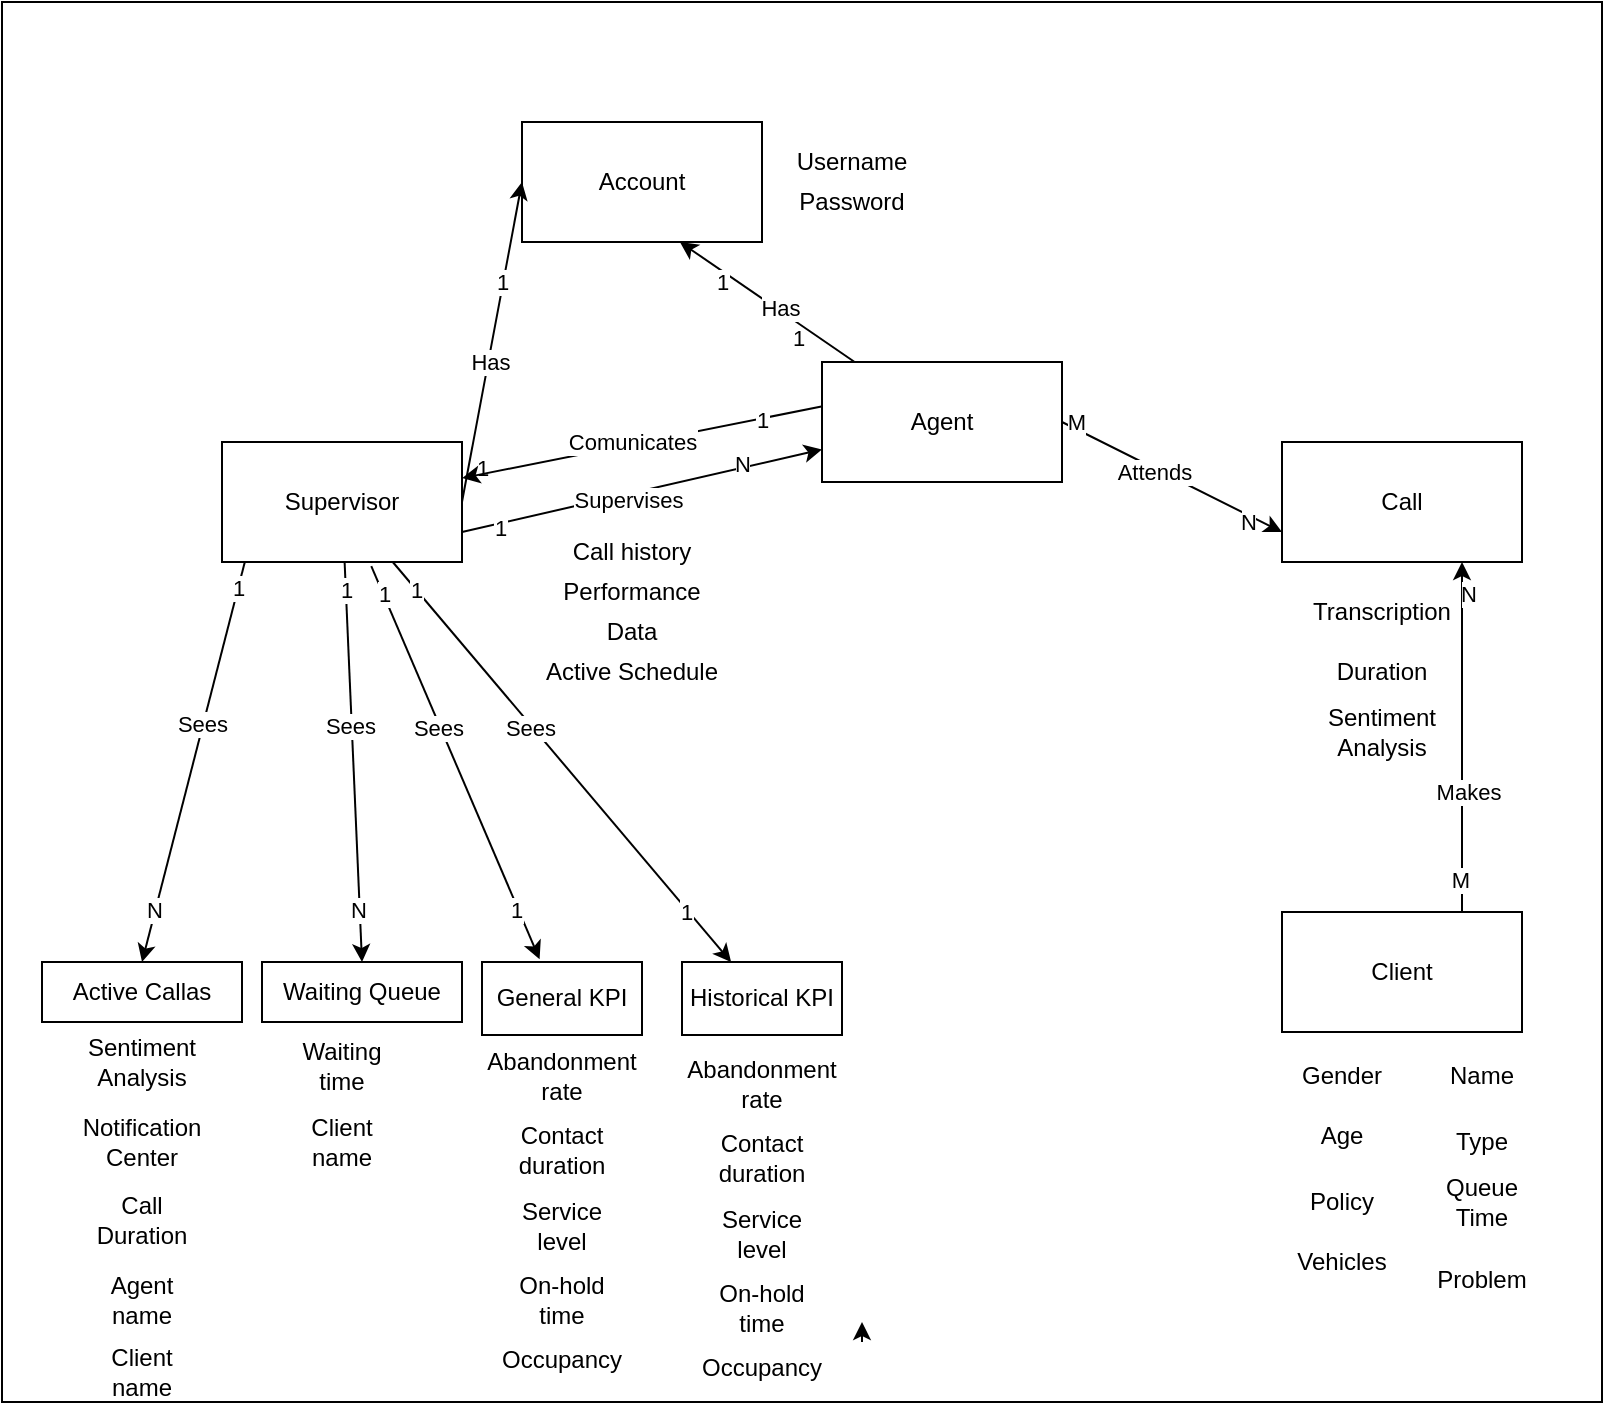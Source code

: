 <mxfile>
    <diagram id="BWRJ-4vlmhh1wDtf3ROd" name="Página-1">
        <mxGraphModel dx="3449" dy="3007" grid="1" gridSize="10" guides="1" tooltips="1" connect="1" arrows="1" fold="1" page="1" pageScale="1" pageWidth="827" pageHeight="1169" math="0" shadow="0">
            <root>
                <mxCell id="0"/>
                <mxCell id="1" parent="0"/>
                <mxCell id="2" value="" style="whiteSpace=wrap;html=1;" parent="1" vertex="1">
                    <mxGeometry x="-813" y="-940" width="800" height="700" as="geometry"/>
                </mxCell>
                <mxCell id="15" value="" style="edgeStyle=none;html=1;exitX=1;exitY=0.75;exitDx=0;exitDy=0;" parent="1" source="3" target="7" edge="1">
                    <mxGeometry x="-493" y="-650" width="60" height="30" as="geometry"/>
                </mxCell>
                <mxCell id="16" value="Supervises" style="edgeLabel;html=1;align=center;verticalAlign=middle;resizable=0;points=[];" parent="15" vertex="1" connectable="0">
                    <mxGeometry x="-0.122" y="-1" relative="1" as="geometry">
                        <mxPoint x="4" y="1" as="offset"/>
                    </mxGeometry>
                </mxCell>
                <mxCell id="46" value="1" style="edgeLabel;html=1;align=center;verticalAlign=middle;resizable=0;points=[];" parent="15" vertex="1" connectable="0">
                    <mxGeometry relative="1" as="geometry">
                        <mxPoint x="-80" y="-12" as="offset"/>
                    </mxGeometry>
                </mxCell>
                <mxCell id="47" value="N" style="edgeLabel;html=1;align=center;verticalAlign=middle;resizable=0;points=[];" parent="15" vertex="1" connectable="0">
                    <mxGeometry relative="1" as="geometry">
                        <mxPoint x="50" y="-14" as="offset"/>
                    </mxGeometry>
                </mxCell>
                <mxCell id="31" style="edgeStyle=none;html=1;entryX=0.5;entryY=0;entryDx=0;entryDy=0;exitX=0.097;exitY=0.986;exitDx=0;exitDy=0;exitPerimeter=0;" parent="1" source="3" target="30" edge="1">
                    <mxGeometry relative="1" as="geometry">
                        <mxPoint x="-463" y="-660" as="sourcePoint"/>
                    </mxGeometry>
                </mxCell>
                <mxCell id="32" value="Sees" style="edgeLabel;html=1;align=center;verticalAlign=middle;resizable=0;points=[];" parent="31" vertex="1" connectable="0">
                    <mxGeometry x="-0.184" y="-1" relative="1" as="geometry">
                        <mxPoint as="offset"/>
                    </mxGeometry>
                </mxCell>
                <mxCell id="44" value="1" style="edgeLabel;html=1;align=center;verticalAlign=middle;resizable=0;points=[];" parent="31" vertex="1" connectable="0">
                    <mxGeometry x="-0.863" relative="1" as="geometry">
                        <mxPoint as="offset"/>
                    </mxGeometry>
                </mxCell>
                <mxCell id="45" value="N" style="edgeLabel;html=1;align=center;verticalAlign=middle;resizable=0;points=[];" parent="31" vertex="1" connectable="0">
                    <mxGeometry x="0.739" y="-1" relative="1" as="geometry">
                        <mxPoint as="offset"/>
                    </mxGeometry>
                </mxCell>
                <mxCell id="3" value="Supervisor" style="whiteSpace=wrap;html=1;" parent="1" vertex="1">
                    <mxGeometry x="-703" y="-720" width="120" height="60" as="geometry"/>
                </mxCell>
                <mxCell id="4" value="Call" style="whiteSpace=wrap;html=1;" parent="1" vertex="1">
                    <mxGeometry x="-173" y="-720" width="120" height="60" as="geometry"/>
                </mxCell>
                <mxCell id="11" style="edgeStyle=none;html=1;exitX=1;exitY=0.5;exitDx=0;exitDy=0;entryX=0;entryY=0.75;entryDx=0;entryDy=0;" parent="1" source="7" target="4" edge="1">
                    <mxGeometry relative="1" as="geometry"/>
                </mxCell>
                <mxCell id="12" value="Attends" style="edgeLabel;html=1;align=center;verticalAlign=middle;resizable=0;points=[];" parent="11" vertex="1" connectable="0">
                    <mxGeometry x="-0.153" y="-2" relative="1" as="geometry">
                        <mxPoint as="offset"/>
                    </mxGeometry>
                </mxCell>
                <mxCell id="40" value="M" style="edgeLabel;html=1;align=center;verticalAlign=middle;resizable=0;points=[];" parent="11" vertex="1" connectable="0">
                    <mxGeometry x="-0.894" y="3" relative="1" as="geometry">
                        <mxPoint as="offset"/>
                    </mxGeometry>
                </mxCell>
                <mxCell id="41" value="N" style="edgeLabel;html=1;align=center;verticalAlign=middle;resizable=0;points=[];" parent="11" vertex="1" connectable="0">
                    <mxGeometry x="0.71" y="-3" relative="1" as="geometry">
                        <mxPoint as="offset"/>
                    </mxGeometry>
                </mxCell>
                <mxCell id="21" style="edgeStyle=none;html=1;exitX=0.75;exitY=0;exitDx=0;exitDy=0;entryX=0.75;entryY=1;entryDx=0;entryDy=0;" parent="1" source="20" target="4" edge="1">
                    <mxGeometry relative="1" as="geometry"/>
                </mxCell>
                <mxCell id="22" value="Makes" style="edgeLabel;html=1;align=center;verticalAlign=middle;resizable=0;points=[];" parent="21" vertex="1" connectable="0">
                    <mxGeometry x="-0.316" y="-3" relative="1" as="geometry">
                        <mxPoint as="offset"/>
                    </mxGeometry>
                </mxCell>
                <mxCell id="38" value="M" style="edgeLabel;html=1;align=center;verticalAlign=middle;resizable=0;points=[];" parent="21" vertex="1" connectable="0">
                    <mxGeometry x="-0.81" y="1" relative="1" as="geometry">
                        <mxPoint as="offset"/>
                    </mxGeometry>
                </mxCell>
                <mxCell id="39" value="N" style="edgeLabel;html=1;align=center;verticalAlign=middle;resizable=0;points=[];" parent="21" vertex="1" connectable="0">
                    <mxGeometry x="0.821" y="-3" relative="1" as="geometry">
                        <mxPoint as="offset"/>
                    </mxGeometry>
                </mxCell>
                <mxCell id="127" style="edgeStyle=none;html=1;exitX=0.008;exitY=0.367;exitDx=0;exitDy=0;exitPerimeter=0;" edge="1" parent="1" source="7" target="3">
                    <mxGeometry relative="1" as="geometry"/>
                </mxCell>
                <mxCell id="7" value="Agent" style="whiteSpace=wrap;html=1;" parent="1" vertex="1">
                    <mxGeometry x="-403" y="-760" width="120" height="60" as="geometry"/>
                </mxCell>
                <mxCell id="20" value="Client" style="whiteSpace=wrap;html=1;" parent="1" vertex="1">
                    <mxGeometry x="-173" y="-485" width="120" height="60" as="geometry"/>
                </mxCell>
                <mxCell id="17" value="Duration" style="text;strokeColor=none;align=center;fillColor=none;html=1;verticalAlign=middle;whiteSpace=wrap;rounded=0;" parent="1" vertex="1">
                    <mxGeometry x="-153" y="-620" width="60" height="30" as="geometry"/>
                </mxCell>
                <mxCell id="9" value="Transcription" style="text;strokeColor=none;align=center;fillColor=none;html=1;verticalAlign=middle;whiteSpace=wrap;rounded=0;" parent="1" vertex="1">
                    <mxGeometry x="-153" y="-650" width="60" height="30" as="geometry"/>
                </mxCell>
                <mxCell id="27" value="Name" style="text;strokeColor=none;align=center;fillColor=none;html=1;verticalAlign=middle;whiteSpace=wrap;rounded=0;" parent="1" vertex="1">
                    <mxGeometry x="-103" y="-417.75" width="60" height="30" as="geometry"/>
                </mxCell>
                <mxCell id="28" value="Age" style="text;strokeColor=none;align=center;fillColor=none;html=1;verticalAlign=middle;whiteSpace=wrap;rounded=0;" parent="1" vertex="1">
                    <mxGeometry x="-173" y="-387.75" width="60" height="30" as="geometry"/>
                </mxCell>
                <mxCell id="29" value="Gender" style="text;strokeColor=none;align=center;fillColor=none;html=1;verticalAlign=middle;whiteSpace=wrap;rounded=0;" parent="1" vertex="1">
                    <mxGeometry x="-193" y="-417.75" width="100" height="30" as="geometry"/>
                </mxCell>
                <mxCell id="30" value="Active Callas" style="whiteSpace=wrap;html=1;" parent="1" vertex="1">
                    <mxGeometry x="-793" y="-460" width="100" height="30" as="geometry"/>
                </mxCell>
                <mxCell id="33" value="Sentiment Analysis" style="text;strokeColor=none;align=center;fillColor=none;html=1;verticalAlign=middle;whiteSpace=wrap;rounded=0;" parent="1" vertex="1">
                    <mxGeometry x="-153" y="-590" width="60" height="30" as="geometry"/>
                </mxCell>
                <mxCell id="dNqFxnj2mlaZIWqBr5Ey-71" value="Account" style="whiteSpace=wrap;html=1;" parent="1" vertex="1">
                    <mxGeometry x="-553" y="-880" width="120" height="60" as="geometry"/>
                </mxCell>
                <mxCell id="dNqFxnj2mlaZIWqBr5Ey-72" value="Username" style="text;strokeColor=none;align=center;fillColor=none;html=1;verticalAlign=middle;whiteSpace=wrap;rounded=0;" parent="1" vertex="1">
                    <mxGeometry x="-418" y="-875" width="60" height="30" as="geometry"/>
                </mxCell>
                <mxCell id="dNqFxnj2mlaZIWqBr5Ey-73" value="Password" style="text;strokeColor=none;align=center;fillColor=none;html=1;verticalAlign=middle;whiteSpace=wrap;rounded=0;" parent="1" vertex="1">
                    <mxGeometry x="-418" y="-855" width="60" height="30" as="geometry"/>
                </mxCell>
                <mxCell id="dNqFxnj2mlaZIWqBr5Ey-76" value="" style="edgeStyle=none;html=1;exitX=1;exitY=0.5;exitDx=0;exitDy=0;entryX=0;entryY=0.5;entryDx=0;entryDy=0;" parent="1" source="3" target="dNqFxnj2mlaZIWqBr5Ey-71" edge="1">
                    <mxGeometry x="-428" y="-680" width="60" height="30" as="geometry">
                        <mxPoint x="-448" y="-690" as="sourcePoint"/>
                        <mxPoint x="-318.0" y="-490" as="targetPoint"/>
                    </mxGeometry>
                </mxCell>
                <mxCell id="dNqFxnj2mlaZIWqBr5Ey-77" value="Has" style="edgeLabel;html=1;align=center;verticalAlign=middle;resizable=0;points=[];" parent="dNqFxnj2mlaZIWqBr5Ey-76" vertex="1" connectable="0">
                    <mxGeometry x="-0.122" y="-1" relative="1" as="geometry">
                        <mxPoint as="offset"/>
                    </mxGeometry>
                </mxCell>
                <mxCell id="dNqFxnj2mlaZIWqBr5Ey-78" value="1" style="edgeLabel;html=1;align=center;verticalAlign=middle;resizable=0;points=[];" parent="dNqFxnj2mlaZIWqBr5Ey-76" vertex="1" connectable="0">
                    <mxGeometry relative="1" as="geometry">
                        <mxPoint x="5" y="-30" as="offset"/>
                    </mxGeometry>
                </mxCell>
                <mxCell id="dNqFxnj2mlaZIWqBr5Ey-88" value="Sentiment Analysis" style="text;strokeColor=none;align=center;fillColor=none;html=1;verticalAlign=middle;whiteSpace=wrap;rounded=0;" parent="1" vertex="1">
                    <mxGeometry x="-773" y="-425" width="60" height="30" as="geometry"/>
                </mxCell>
                <mxCell id="dNqFxnj2mlaZIWqBr5Ey-89" value="Call Duration" style="text;strokeColor=none;align=center;fillColor=none;html=1;verticalAlign=middle;whiteSpace=wrap;rounded=0;" parent="1" vertex="1">
                    <mxGeometry x="-773" y="-346.25" width="60" height="30" as="geometry"/>
                </mxCell>
                <mxCell id="dNqFxnj2mlaZIWqBr5Ey-90" value="Service level" style="text;strokeColor=none;align=center;fillColor=none;html=1;verticalAlign=middle;whiteSpace=wrap;rounded=0;" parent="1" vertex="1">
                    <mxGeometry x="-563" y="-342.75" width="60" height="30" as="geometry"/>
                </mxCell>
                <mxCell id="dNqFxnj2mlaZIWqBr5Ey-94" value="Waiting time" style="text;strokeColor=none;align=center;fillColor=none;html=1;verticalAlign=middle;whiteSpace=wrap;rounded=0;" parent="1" vertex="1">
                    <mxGeometry x="-673" y="-423.5" width="60" height="30" as="geometry"/>
                </mxCell>
                <mxCell id="dNqFxnj2mlaZIWqBr5Ey-96" value="Abandonment rate" style="text;strokeColor=none;align=center;fillColor=none;html=1;verticalAlign=middle;whiteSpace=wrap;rounded=0;" parent="1" vertex="1">
                    <mxGeometry x="-563" y="-417.75" width="60" height="30" as="geometry"/>
                </mxCell>
                <mxCell id="dNqFxnj2mlaZIWqBr5Ey-97" value="Contact duration" style="text;strokeColor=none;align=center;fillColor=none;html=1;verticalAlign=middle;whiteSpace=wrap;rounded=0;" parent="1" vertex="1">
                    <mxGeometry x="-563" y="-380.75" width="60" height="30" as="geometry"/>
                </mxCell>
                <mxCell id="dNqFxnj2mlaZIWqBr5Ey-105" value="General KPI" style="whiteSpace=wrap;html=1;" parent="1" vertex="1">
                    <mxGeometry x="-573" y="-460" width="80" height="36.5" as="geometry"/>
                </mxCell>
                <mxCell id="dNqFxnj2mlaZIWqBr5Ey-111" style="edgeStyle=none;html=1;entryX=0.36;entryY=-0.038;entryDx=0;entryDy=0;exitX=0.622;exitY=1.035;exitDx=0;exitDy=0;exitPerimeter=0;entryPerimeter=0;" parent="1" source="3" target="dNqFxnj2mlaZIWqBr5Ey-105" edge="1">
                    <mxGeometry relative="1" as="geometry">
                        <mxPoint x="-642.81" y="-650.0" as="sourcePoint"/>
                        <mxPoint x="-643.45" y="-449.16" as="targetPoint"/>
                    </mxGeometry>
                </mxCell>
                <mxCell id="dNqFxnj2mlaZIWqBr5Ey-112" value="Sees" style="edgeLabel;html=1;align=center;verticalAlign=middle;resizable=0;points=[];" parent="dNqFxnj2mlaZIWqBr5Ey-111" connectable="0" vertex="1">
                    <mxGeometry x="-0.184" y="-1" relative="1" as="geometry">
                        <mxPoint as="offset"/>
                    </mxGeometry>
                </mxCell>
                <mxCell id="dNqFxnj2mlaZIWqBr5Ey-113" value="1" style="edgeLabel;html=1;align=center;verticalAlign=middle;resizable=0;points=[];" parent="dNqFxnj2mlaZIWqBr5Ey-111" connectable="0" vertex="1">
                    <mxGeometry x="-0.863" relative="1" as="geometry">
                        <mxPoint as="offset"/>
                    </mxGeometry>
                </mxCell>
                <mxCell id="dNqFxnj2mlaZIWqBr5Ey-114" value="1" style="edgeLabel;html=1;align=center;verticalAlign=middle;resizable=0;points=[];" parent="dNqFxnj2mlaZIWqBr5Ey-111" connectable="0" vertex="1">
                    <mxGeometry x="0.739" y="-1" relative="1" as="geometry">
                        <mxPoint as="offset"/>
                    </mxGeometry>
                </mxCell>
                <mxCell id="RpX9qei36Tbjpc6iJ4t4-74" style="edgeStyle=none;html=1;exitX=0.5;exitY=1;exitDx=0;exitDy=0;entryX=0.5;entryY=0.667;entryDx=0;entryDy=0;entryPerimeter=0;" parent="1" edge="1">
                    <mxGeometry relative="1" as="geometry">
                        <mxPoint x="-383" y="-270" as="sourcePoint"/>
                        <mxPoint x="-383" y="-279.99" as="targetPoint"/>
                    </mxGeometry>
                </mxCell>
                <mxCell id="72" value="Notification Center" style="text;strokeColor=none;align=center;fillColor=none;html=1;verticalAlign=middle;whiteSpace=wrap;rounded=0;" vertex="1" parent="1">
                    <mxGeometry x="-773" y="-385" width="60" height="30" as="geometry"/>
                </mxCell>
                <mxCell id="73" value="Client name" style="text;strokeColor=none;align=center;fillColor=none;html=1;verticalAlign=middle;whiteSpace=wrap;rounded=0;" vertex="1" parent="1">
                    <mxGeometry x="-673" y="-385" width="60" height="30" as="geometry"/>
                </mxCell>
                <mxCell id="75" value="On-hold time" style="text;strokeColor=none;align=center;fillColor=none;html=1;verticalAlign=middle;whiteSpace=wrap;rounded=0;" vertex="1" parent="1">
                    <mxGeometry x="-563" y="-305.75" width="60" height="30" as="geometry"/>
                </mxCell>
                <mxCell id="76" value="Occupancy" style="text;strokeColor=none;align=center;fillColor=none;html=1;verticalAlign=middle;whiteSpace=wrap;rounded=0;" vertex="1" parent="1">
                    <mxGeometry x="-563" y="-275.75" width="60" height="30" as="geometry"/>
                </mxCell>
                <mxCell id="82" value="Waiting Queue" style="whiteSpace=wrap;html=1;" vertex="1" parent="1">
                    <mxGeometry x="-683" y="-460" width="100" height="30" as="geometry"/>
                </mxCell>
                <mxCell id="83" style="edgeStyle=none;html=1;entryX=0.5;entryY=0;entryDx=0;entryDy=0;" edge="1" parent="1" source="3" target="82">
                    <mxGeometry relative="1" as="geometry">
                        <mxPoint x="-681.36" y="-650.84" as="sourcePoint"/>
                        <mxPoint x="-733" y="-450" as="targetPoint"/>
                    </mxGeometry>
                </mxCell>
                <mxCell id="84" value="Sees" style="edgeLabel;html=1;align=center;verticalAlign=middle;resizable=0;points=[];" vertex="1" connectable="0" parent="83">
                    <mxGeometry x="-0.184" y="-1" relative="1" as="geometry">
                        <mxPoint as="offset"/>
                    </mxGeometry>
                </mxCell>
                <mxCell id="85" value="1" style="edgeLabel;html=1;align=center;verticalAlign=middle;resizable=0;points=[];" vertex="1" connectable="0" parent="83">
                    <mxGeometry x="-0.863" relative="1" as="geometry">
                        <mxPoint as="offset"/>
                    </mxGeometry>
                </mxCell>
                <mxCell id="86" value="N" style="edgeLabel;html=1;align=center;verticalAlign=middle;resizable=0;points=[];" vertex="1" connectable="0" parent="83">
                    <mxGeometry x="0.739" y="-1" relative="1" as="geometry">
                        <mxPoint as="offset"/>
                    </mxGeometry>
                </mxCell>
                <mxCell id="88" value="Agent name" style="text;strokeColor=none;align=center;fillColor=none;html=1;verticalAlign=middle;whiteSpace=wrap;rounded=0;" vertex="1" parent="1">
                    <mxGeometry x="-773" y="-305.75" width="60" height="30" as="geometry"/>
                </mxCell>
                <mxCell id="89" value="Client name" style="text;strokeColor=none;align=center;fillColor=none;html=1;verticalAlign=middle;whiteSpace=wrap;rounded=0;" vertex="1" parent="1">
                    <mxGeometry x="-773" y="-270" width="60" height="30" as="geometry"/>
                </mxCell>
                <mxCell id="94" value="Historical KPI" style="whiteSpace=wrap;html=1;" vertex="1" parent="1">
                    <mxGeometry x="-473" y="-460" width="80" height="36.5" as="geometry"/>
                </mxCell>
                <mxCell id="95" value="Service level" style="text;strokeColor=none;align=center;fillColor=none;html=1;verticalAlign=middle;whiteSpace=wrap;rounded=0;" vertex="1" parent="1">
                    <mxGeometry x="-463" y="-338.75" width="60" height="30" as="geometry"/>
                </mxCell>
                <mxCell id="96" value="Abandonment rate" style="text;strokeColor=none;align=center;fillColor=none;html=1;verticalAlign=middle;whiteSpace=wrap;rounded=0;" vertex="1" parent="1">
                    <mxGeometry x="-463" y="-413.75" width="60" height="30" as="geometry"/>
                </mxCell>
                <mxCell id="97" value="Contact duration" style="text;strokeColor=none;align=center;fillColor=none;html=1;verticalAlign=middle;whiteSpace=wrap;rounded=0;" vertex="1" parent="1">
                    <mxGeometry x="-463" y="-376.75" width="60" height="30" as="geometry"/>
                </mxCell>
                <mxCell id="98" value="On-hold time" style="text;strokeColor=none;align=center;fillColor=none;html=1;verticalAlign=middle;whiteSpace=wrap;rounded=0;" vertex="1" parent="1">
                    <mxGeometry x="-463" y="-301.75" width="60" height="30" as="geometry"/>
                </mxCell>
                <mxCell id="99" value="Occupancy" style="text;strokeColor=none;align=center;fillColor=none;html=1;verticalAlign=middle;whiteSpace=wrap;rounded=0;" vertex="1" parent="1">
                    <mxGeometry x="-463" y="-271.75" width="60" height="30" as="geometry"/>
                </mxCell>
                <mxCell id="100" style="edgeStyle=none;html=1;" edge="1" parent="1" source="3" target="94">
                    <mxGeometry relative="1" as="geometry">
                        <mxPoint x="-563.0" y="-650.0" as="sourcePoint"/>
                        <mxPoint x="-478.84" y="-453.487" as="targetPoint"/>
                    </mxGeometry>
                </mxCell>
                <mxCell id="101" value="Sees" style="edgeLabel;html=1;align=center;verticalAlign=middle;resizable=0;points=[];" connectable="0" vertex="1" parent="100">
                    <mxGeometry x="-0.184" y="-1" relative="1" as="geometry">
                        <mxPoint as="offset"/>
                    </mxGeometry>
                </mxCell>
                <mxCell id="102" value="1" style="edgeLabel;html=1;align=center;verticalAlign=middle;resizable=0;points=[];" connectable="0" vertex="1" parent="100">
                    <mxGeometry x="-0.863" relative="1" as="geometry">
                        <mxPoint as="offset"/>
                    </mxGeometry>
                </mxCell>
                <mxCell id="103" value="1" style="edgeLabel;html=1;align=center;verticalAlign=middle;resizable=0;points=[];" connectable="0" vertex="1" parent="100">
                    <mxGeometry x="0.739" y="-1" relative="1" as="geometry">
                        <mxPoint as="offset"/>
                    </mxGeometry>
                </mxCell>
                <mxCell id="111" value="1" style="edgeLabel;html=1;align=center;verticalAlign=middle;resizable=0;points=[];" vertex="1" connectable="0" parent="1">
                    <mxGeometry x="-462.995" y="-690.001" as="geometry">
                        <mxPoint x="48" y="-82" as="offset"/>
                    </mxGeometry>
                </mxCell>
                <mxCell id="112" value="" style="edgeStyle=none;html=1;entryX=0.658;entryY=1;entryDx=0;entryDy=0;entryPerimeter=0;" edge="1" parent="1" source="7" target="dNqFxnj2mlaZIWqBr5Ey-71">
                    <mxGeometry x="-318" y="-650" width="60" height="30" as="geometry">
                        <mxPoint x="-473" y="-660" as="sourcePoint"/>
                        <mxPoint x="-443" y="-820" as="targetPoint"/>
                    </mxGeometry>
                </mxCell>
                <mxCell id="113" value="Has" style="edgeLabel;html=1;align=center;verticalAlign=middle;resizable=0;points=[];" vertex="1" connectable="0" parent="112">
                    <mxGeometry x="-0.122" y="-1" relative="1" as="geometry">
                        <mxPoint as="offset"/>
                    </mxGeometry>
                </mxCell>
                <mxCell id="114" value="1" style="edgeLabel;html=1;align=center;verticalAlign=middle;resizable=0;points=[];" vertex="1" connectable="0" parent="112">
                    <mxGeometry relative="1" as="geometry">
                        <mxPoint x="-23" y="-10" as="offset"/>
                    </mxGeometry>
                </mxCell>
                <mxCell id="115" value="1" style="edgeLabel;html=1;align=center;verticalAlign=middle;resizable=0;points=[];" vertex="1" connectable="0" parent="1">
                    <mxGeometry x="-562.575" y="-719.701" as="geometry">
                        <mxPoint x="-2" y="42" as="offset"/>
                    </mxGeometry>
                </mxCell>
                <mxCell id="116" value="Policy" style="text;strokeColor=none;align=center;fillColor=none;html=1;verticalAlign=middle;whiteSpace=wrap;rounded=0;" vertex="1" parent="1">
                    <mxGeometry x="-173" y="-355" width="60" height="30" as="geometry"/>
                </mxCell>
                <mxCell id="117" value="Type&lt;span style=&quot;color: rgba(0, 0, 0, 0); font-family: monospace; font-size: 0px; text-align: start;&quot;&gt;%3CmxGraphModel%3E%3Croot%3E%3CmxCell%20id%3D%220%22%2F%3E%3CmxCell%20id%3D%221%22%20parent%3D%220%22%2F%3E%3CmxCell%20id%3D%222%22%20value%3D%22Policy%22%20style%3D%22text%3BstrokeColor%3Dnone%3Balign%3Dcenter%3BfillColor%3Dnone%3Bhtml%3D1%3BverticalAlign%3Dmiddle%3BwhiteSpace%3Dwrap%3Brounded%3D0%3B%22%20vertex%3D%221%22%20parent%3D%221%22%3E%3CmxGeometry%20x%3D%22520%22%20y%3D%22519.25%22%20width%3D%2260%22%20height%3D%2230%22%20as%3D%22geometry%22%2F%3E%3C%2FmxCell%3E%3C%2Froot%3E%3C%2FmxGraphModel%3E&lt;/span&gt;" style="text;strokeColor=none;align=center;fillColor=none;html=1;verticalAlign=middle;whiteSpace=wrap;rounded=0;" vertex="1" parent="1">
                    <mxGeometry x="-103" y="-385" width="60" height="30" as="geometry"/>
                </mxCell>
                <mxCell id="118" value="Queue Time" style="text;strokeColor=none;align=center;fillColor=none;html=1;verticalAlign=middle;whiteSpace=wrap;rounded=0;" vertex="1" parent="1">
                    <mxGeometry x="-103" y="-355" width="60" height="30" as="geometry"/>
                </mxCell>
                <mxCell id="119" value="Vehicles" style="text;strokeColor=none;align=center;fillColor=none;html=1;verticalAlign=middle;whiteSpace=wrap;rounded=0;" vertex="1" parent="1">
                    <mxGeometry x="-173" y="-325" width="60" height="30" as="geometry"/>
                </mxCell>
                <mxCell id="120" value="Problem" style="text;strokeColor=none;align=center;fillColor=none;html=1;verticalAlign=middle;whiteSpace=wrap;rounded=0;" vertex="1" parent="1">
                    <mxGeometry x="-103" y="-316.25" width="60" height="30" as="geometry"/>
                </mxCell>
                <mxCell id="123" value="Call history" style="text;strokeColor=none;align=center;fillColor=none;html=1;verticalAlign=middle;whiteSpace=wrap;rounded=0;" vertex="1" parent="1">
                    <mxGeometry x="-543" y="-680" width="90" height="30" as="geometry"/>
                </mxCell>
                <mxCell id="124" value="Performance" style="text;strokeColor=none;align=center;fillColor=none;html=1;verticalAlign=middle;whiteSpace=wrap;rounded=0;" vertex="1" parent="1">
                    <mxGeometry x="-543" y="-660" width="90" height="30" as="geometry"/>
                </mxCell>
                <mxCell id="125" value="Data" style="text;strokeColor=none;align=center;fillColor=none;html=1;verticalAlign=middle;whiteSpace=wrap;rounded=0;" vertex="1" parent="1">
                    <mxGeometry x="-543" y="-640" width="90" height="30" as="geometry"/>
                </mxCell>
                <mxCell id="126" value="Active Schedule" style="text;strokeColor=none;align=center;fillColor=none;html=1;verticalAlign=middle;whiteSpace=wrap;rounded=0;" vertex="1" parent="1">
                    <mxGeometry x="-543" y="-620" width="90" height="30" as="geometry"/>
                </mxCell>
                <mxCell id="128" value="Comunicates" style="edgeLabel;html=1;align=center;verticalAlign=middle;resizable=0;points=[];" vertex="1" connectable="0" parent="1">
                    <mxGeometry x="-498.003" y="-719.999" as="geometry"/>
                </mxCell>
                <mxCell id="129" value="1" style="edgeLabel;html=1;align=center;verticalAlign=middle;resizable=0;points=[];" vertex="1" connectable="0" parent="1">
                    <mxGeometry x="-443.368" y="-790.006" as="geometry">
                        <mxPoint x="10" y="59" as="offset"/>
                    </mxGeometry>
                </mxCell>
            </root>
        </mxGraphModel>
    </diagram>
    <diagram id="29QT6ED37W5N16v5jFaK" name="Page-2">
        <mxGraphModel dx="715" dy="577" grid="1" gridSize="10" guides="1" tooltips="1" connect="1" arrows="1" fold="1" page="1" pageScale="1" pageWidth="850" pageHeight="1100" math="0" shadow="0">
            <root>
                <mxCell id="0"/>
                <mxCell id="1" parent="0"/>
                <mxCell id="aFumUh26WIjDeebSd6AK-1" value="" style="whiteSpace=wrap;html=1;" parent="1" vertex="1">
                    <mxGeometry x="70" y="60" width="620" height="610" as="geometry"/>
                </mxCell>
                <mxCell id="aFumUh26WIjDeebSd6AK-2" style="edgeStyle=none;html=1;exitX=1;exitY=0.5;exitDx=0;exitDy=0;entryX=0.017;entryY=0.367;entryDx=0;entryDy=0;entryPerimeter=0;" parent="1" source="aFumUh26WIjDeebSd6AK-14" target="aFumUh26WIjDeebSd6AK-15" edge="1">
                    <mxGeometry relative="1" as="geometry"/>
                </mxCell>
                <mxCell id="aFumUh26WIjDeebSd6AK-3" value="Monitorear" style="edgeLabel;html=1;align=center;verticalAlign=middle;resizable=0;points=[];" parent="aFumUh26WIjDeebSd6AK-2" vertex="1" connectable="0">
                    <mxGeometry x="-0.198" y="-1" relative="1" as="geometry">
                        <mxPoint as="offset"/>
                    </mxGeometry>
                </mxCell>
                <mxCell id="aFumUh26WIjDeebSd6AK-4" value="1" style="edgeLabel;html=1;align=center;verticalAlign=middle;resizable=0;points=[];" parent="aFumUh26WIjDeebSd6AK-2" vertex="1" connectable="0">
                    <mxGeometry x="-0.824" y="-2" relative="1" as="geometry">
                        <mxPoint as="offset"/>
                    </mxGeometry>
                </mxCell>
                <mxCell id="aFumUh26WIjDeebSd6AK-5" value="M" style="edgeLabel;html=1;align=center;verticalAlign=middle;resizable=0;points=[];" parent="aFumUh26WIjDeebSd6AK-2" vertex="1" connectable="0">
                    <mxGeometry x="0.725" y="-2" relative="1" as="geometry">
                        <mxPoint as="offset"/>
                    </mxGeometry>
                </mxCell>
                <mxCell id="aFumUh26WIjDeebSd6AK-6" value="" style="edgeStyle=none;html=1;exitX=0.5;exitY=1;exitDx=0;exitDy=0;entryX=0.25;entryY=0;entryDx=0;entryDy=0;" parent="1" source="aFumUh26WIjDeebSd6AK-14" target="aFumUh26WIjDeebSd6AK-29" edge="1">
                    <mxGeometry x="170" y="220" width="60" height="30" as="geometry"/>
                </mxCell>
                <mxCell id="aFumUh26WIjDeebSd6AK-7" value="Supervisar" style="edgeLabel;html=1;align=center;verticalAlign=middle;resizable=0;points=[];" parent="aFumUh26WIjDeebSd6AK-6" vertex="1" connectable="0">
                    <mxGeometry x="-0.122" y="-1" relative="1" as="geometry">
                        <mxPoint as="offset"/>
                    </mxGeometry>
                </mxCell>
                <mxCell id="aFumUh26WIjDeebSd6AK-8" value="1" style="edgeLabel;html=1;align=center;verticalAlign=middle;resizable=0;points=[];" parent="aFumUh26WIjDeebSd6AK-6" vertex="1" connectable="0">
                    <mxGeometry relative="1" as="geometry">
                        <mxPoint x="-20" y="-85" as="offset"/>
                    </mxGeometry>
                </mxCell>
                <mxCell id="aFumUh26WIjDeebSd6AK-9" value="N" style="edgeLabel;html=1;align=center;verticalAlign=middle;resizable=0;points=[];" parent="aFumUh26WIjDeebSd6AK-6" vertex="1" connectable="0">
                    <mxGeometry relative="1" as="geometry">
                        <mxPoint x="18" y="71" as="offset"/>
                    </mxGeometry>
                </mxCell>
                <mxCell id="aFumUh26WIjDeebSd6AK-10" style="edgeStyle=none;html=1;entryX=0.5;entryY=0;entryDx=0;entryDy=0;exitX=0.145;exitY=1.06;exitDx=0;exitDy=0;exitPerimeter=0;" parent="1" source="aFumUh26WIjDeebSd6AK-14" target="aFumUh26WIjDeebSd6AK-39" edge="1">
                    <mxGeometry relative="1" as="geometry">
                        <mxPoint x="200" y="210" as="sourcePoint"/>
                    </mxGeometry>
                </mxCell>
                <mxCell id="aFumUh26WIjDeebSd6AK-11" value="Ver" style="edgeLabel;html=1;align=center;verticalAlign=middle;resizable=0;points=[];" parent="aFumUh26WIjDeebSd6AK-10" vertex="1" connectable="0">
                    <mxGeometry x="-0.184" y="-1" relative="1" as="geometry">
                        <mxPoint as="offset"/>
                    </mxGeometry>
                </mxCell>
                <mxCell id="aFumUh26WIjDeebSd6AK-12" value="1" style="edgeLabel;html=1;align=center;verticalAlign=middle;resizable=0;points=[];" parent="aFumUh26WIjDeebSd6AK-10" vertex="1" connectable="0">
                    <mxGeometry x="-0.863" relative="1" as="geometry">
                        <mxPoint as="offset"/>
                    </mxGeometry>
                </mxCell>
                <mxCell id="aFumUh26WIjDeebSd6AK-13" value="1" style="edgeLabel;html=1;align=center;verticalAlign=middle;resizable=0;points=[];" parent="aFumUh26WIjDeebSd6AK-10" vertex="1" connectable="0">
                    <mxGeometry x="0.739" y="-1" relative="1" as="geometry">
                        <mxPoint as="offset"/>
                    </mxGeometry>
                </mxCell>
                <mxCell id="aFumUh26WIjDeebSd6AK-14" value="Supervisor" style="whiteSpace=wrap;html=1;" parent="1" vertex="1">
                    <mxGeometry x="130" y="90" width="120" height="60" as="geometry"/>
                </mxCell>
                <mxCell id="aFumUh26WIjDeebSd6AK-15" value="Llamada" style="whiteSpace=wrap;html=1;" parent="1" vertex="1">
                    <mxGeometry x="470" y="160" width="120" height="60" as="geometry"/>
                </mxCell>
                <mxCell id="aFumUh26WIjDeebSd6AK-16" value="Estatus" style="text;strokeColor=none;align=center;fillColor=none;html=1;verticalAlign=middle;whiteSpace=wrap;rounded=0;" parent="1" vertex="1">
                    <mxGeometry x="470" y="280" width="60" height="30" as="geometry"/>
                </mxCell>
                <mxCell id="aFumUh26WIjDeebSd6AK-17" style="edgeStyle=none;html=1;exitX=1;exitY=0;exitDx=0;exitDy=0;entryX=0;entryY=0.75;entryDx=0;entryDy=0;" parent="1" source="aFumUh26WIjDeebSd6AK-29" target="aFumUh26WIjDeebSd6AK-15" edge="1">
                    <mxGeometry relative="1" as="geometry"/>
                </mxCell>
                <mxCell id="aFumUh26WIjDeebSd6AK-18" value="Contestar" style="edgeLabel;html=1;align=center;verticalAlign=middle;resizable=0;points=[];" parent="aFumUh26WIjDeebSd6AK-17" vertex="1" connectable="0">
                    <mxGeometry x="-0.153" y="-2" relative="1" as="geometry">
                        <mxPoint as="offset"/>
                    </mxGeometry>
                </mxCell>
                <mxCell id="aFumUh26WIjDeebSd6AK-19" value="M" style="edgeLabel;html=1;align=center;verticalAlign=middle;resizable=0;points=[];" parent="aFumUh26WIjDeebSd6AK-17" vertex="1" connectable="0">
                    <mxGeometry x="-0.894" y="3" relative="1" as="geometry">
                        <mxPoint as="offset"/>
                    </mxGeometry>
                </mxCell>
                <mxCell id="aFumUh26WIjDeebSd6AK-20" value="N" style="edgeLabel;html=1;align=center;verticalAlign=middle;resizable=0;points=[];" parent="aFumUh26WIjDeebSd6AK-17" vertex="1" connectable="0">
                    <mxGeometry x="0.71" y="-3" relative="1" as="geometry">
                        <mxPoint as="offset"/>
                    </mxGeometry>
                </mxCell>
                <mxCell id="aFumUh26WIjDeebSd6AK-21" style="edgeStyle=none;html=1;exitX=0.75;exitY=0;exitDx=0;exitDy=0;entryX=0.75;entryY=1;entryDx=0;entryDy=0;" parent="1" source="aFumUh26WIjDeebSd6AK-30" target="aFumUh26WIjDeebSd6AK-15" edge="1">
                    <mxGeometry relative="1" as="geometry"/>
                </mxCell>
                <mxCell id="aFumUh26WIjDeebSd6AK-22" value="Realizar" style="edgeLabel;html=1;align=center;verticalAlign=middle;resizable=0;points=[];" parent="aFumUh26WIjDeebSd6AK-21" vertex="1" connectable="0">
                    <mxGeometry x="-0.316" y="-3" relative="1" as="geometry">
                        <mxPoint as="offset"/>
                    </mxGeometry>
                </mxCell>
                <mxCell id="aFumUh26WIjDeebSd6AK-23" value="M" style="edgeLabel;html=1;align=center;verticalAlign=middle;resizable=0;points=[];" parent="aFumUh26WIjDeebSd6AK-21" vertex="1" connectable="0">
                    <mxGeometry x="-0.81" y="1" relative="1" as="geometry">
                        <mxPoint as="offset"/>
                    </mxGeometry>
                </mxCell>
                <mxCell id="aFumUh26WIjDeebSd6AK-24" value="N" style="edgeLabel;html=1;align=center;verticalAlign=middle;resizable=0;points=[];" parent="aFumUh26WIjDeebSd6AK-21" vertex="1" connectable="0">
                    <mxGeometry x="0.821" y="-3" relative="1" as="geometry">
                        <mxPoint as="offset"/>
                    </mxGeometry>
                </mxCell>
                <mxCell id="aFumUh26WIjDeebSd6AK-25" style="edgeStyle=none;html=1;exitX=0.75;exitY=0;exitDx=0;exitDy=0;entryX=0;entryY=0.5;entryDx=0;entryDy=0;" parent="1" source="aFumUh26WIjDeebSd6AK-29" target="aFumUh26WIjDeebSd6AK-15" edge="1">
                    <mxGeometry relative="1" as="geometry"/>
                </mxCell>
                <mxCell id="aFumUh26WIjDeebSd6AK-26" value="Realizar" style="edgeLabel;html=1;align=center;verticalAlign=middle;resizable=0;points=[];" parent="aFumUh26WIjDeebSd6AK-25" vertex="1" connectable="0">
                    <mxGeometry x="-0.392" y="-2" relative="1" as="geometry">
                        <mxPoint as="offset"/>
                    </mxGeometry>
                </mxCell>
                <mxCell id="aFumUh26WIjDeebSd6AK-27" value="M" style="edgeLabel;html=1;align=center;verticalAlign=middle;resizable=0;points=[];" parent="aFumUh26WIjDeebSd6AK-25" vertex="1" connectable="0">
                    <mxGeometry x="-0.878" y="1" relative="1" as="geometry">
                        <mxPoint as="offset"/>
                    </mxGeometry>
                </mxCell>
                <mxCell id="aFumUh26WIjDeebSd6AK-28" value="M" style="edgeLabel;html=1;align=center;verticalAlign=middle;resizable=0;points=[];" parent="aFumUh26WIjDeebSd6AK-25" vertex="1" connectable="0">
                    <mxGeometry x="0.839" y="-1" relative="1" as="geometry">
                        <mxPoint as="offset"/>
                    </mxGeometry>
                </mxCell>
                <mxCell id="aFumUh26WIjDeebSd6AK-29" value="Agente" style="whiteSpace=wrap;html=1;" parent="1" vertex="1">
                    <mxGeometry x="250" y="410" width="120" height="60" as="geometry"/>
                </mxCell>
                <mxCell id="aFumUh26WIjDeebSd6AK-30" value="Cliente" style="whiteSpace=wrap;html=1;" parent="1" vertex="1">
                    <mxGeometry x="470" y="410" width="120" height="60" as="geometry"/>
                </mxCell>
                <mxCell id="aFumUh26WIjDeebSd6AK-31" value="Estatus" style="text;strokeColor=none;align=center;fillColor=none;html=1;verticalAlign=middle;whiteSpace=wrap;rounded=0;" parent="1" vertex="1">
                    <mxGeometry x="250" y="470" width="60" height="30" as="geometry"/>
                </mxCell>
                <mxCell id="aFumUh26WIjDeebSd6AK-32" value="Horario" style="text;strokeColor=none;align=center;fillColor=none;html=1;verticalAlign=middle;whiteSpace=wrap;rounded=0;" parent="1" vertex="1">
                    <mxGeometry x="250" y="490" width="60" height="30" as="geometry"/>
                </mxCell>
                <mxCell id="aFumUh26WIjDeebSd6AK-33" value="Tiempo duración" style="text;strokeColor=none;align=center;fillColor=none;html=1;verticalAlign=middle;whiteSpace=wrap;rounded=0;" parent="1" vertex="1">
                    <mxGeometry x="470" y="250" width="60" height="30" as="geometry"/>
                </mxCell>
                <mxCell id="aFumUh26WIjDeebSd6AK-34" value="Tiempo de espera" style="text;strokeColor=none;align=center;fillColor=none;html=1;verticalAlign=middle;whiteSpace=wrap;rounded=0;" parent="1" vertex="1">
                    <mxGeometry x="470" y="220" width="60" height="30" as="geometry"/>
                </mxCell>
                <mxCell id="aFumUh26WIjDeebSd6AK-35" value="Historial" style="text;strokeColor=none;align=center;fillColor=none;html=1;verticalAlign=middle;whiteSpace=wrap;rounded=0;" parent="1" vertex="1">
                    <mxGeometry x="250" y="510" width="60" height="30" as="geometry"/>
                </mxCell>
                <mxCell id="aFumUh26WIjDeebSd6AK-36" value="Problema" style="text;strokeColor=none;align=center;fillColor=none;html=1;verticalAlign=middle;whiteSpace=wrap;rounded=0;" parent="1" vertex="1">
                    <mxGeometry x="470" y="470" width="60" height="30" as="geometry"/>
                </mxCell>
                <mxCell id="aFumUh26WIjDeebSd6AK-37" value="Necesidad" style="text;strokeColor=none;align=center;fillColor=none;html=1;verticalAlign=middle;whiteSpace=wrap;rounded=0;" parent="1" vertex="1">
                    <mxGeometry x="470" y="490" width="60" height="30" as="geometry"/>
                </mxCell>
                <mxCell id="aFumUh26WIjDeebSd6AK-38" value="Estado de ánimo" style="text;strokeColor=none;align=center;fillColor=none;html=1;verticalAlign=middle;whiteSpace=wrap;rounded=0;" parent="1" vertex="1">
                    <mxGeometry x="470" y="510" width="100" height="30" as="geometry"/>
                </mxCell>
                <mxCell id="aFumUh26WIjDeebSd6AK-39" value="Dashboard" style="whiteSpace=wrap;html=1;" parent="1" vertex="1">
                    <mxGeometry x="120" y="370" width="120" height="60" as="geometry"/>
                </mxCell>
                <mxCell id="aFumUh26WIjDeebSd6AK-40" value="Origen&lt;br&gt;Destino" style="text;strokeColor=none;align=center;fillColor=none;html=1;verticalAlign=middle;whiteSpace=wrap;rounded=0;" parent="1" vertex="1">
                    <mxGeometry x="470" y="300" width="60" height="30" as="geometry"/>
                </mxCell>
                <mxCell id="aFumUh26WIjDeebSd6AK-41" value="Conteo de llamadas" style="text;strokeColor=none;align=center;fillColor=none;html=1;verticalAlign=middle;whiteSpace=wrap;rounded=0;" parent="1" vertex="1">
                    <mxGeometry x="120" y="430" width="60" height="30" as="geometry"/>
                </mxCell>
                <mxCell id="aFumUh26WIjDeebSd6AK-42" value="Grupo" style="text;strokeColor=none;align=center;fillColor=none;html=1;verticalAlign=middle;whiteSpace=wrap;rounded=0;" parent="1" vertex="1">
                    <mxGeometry x="250" y="540" width="60" height="30" as="geometry"/>
                </mxCell>
            </root>
        </mxGraphModel>
    </diagram>
</mxfile>